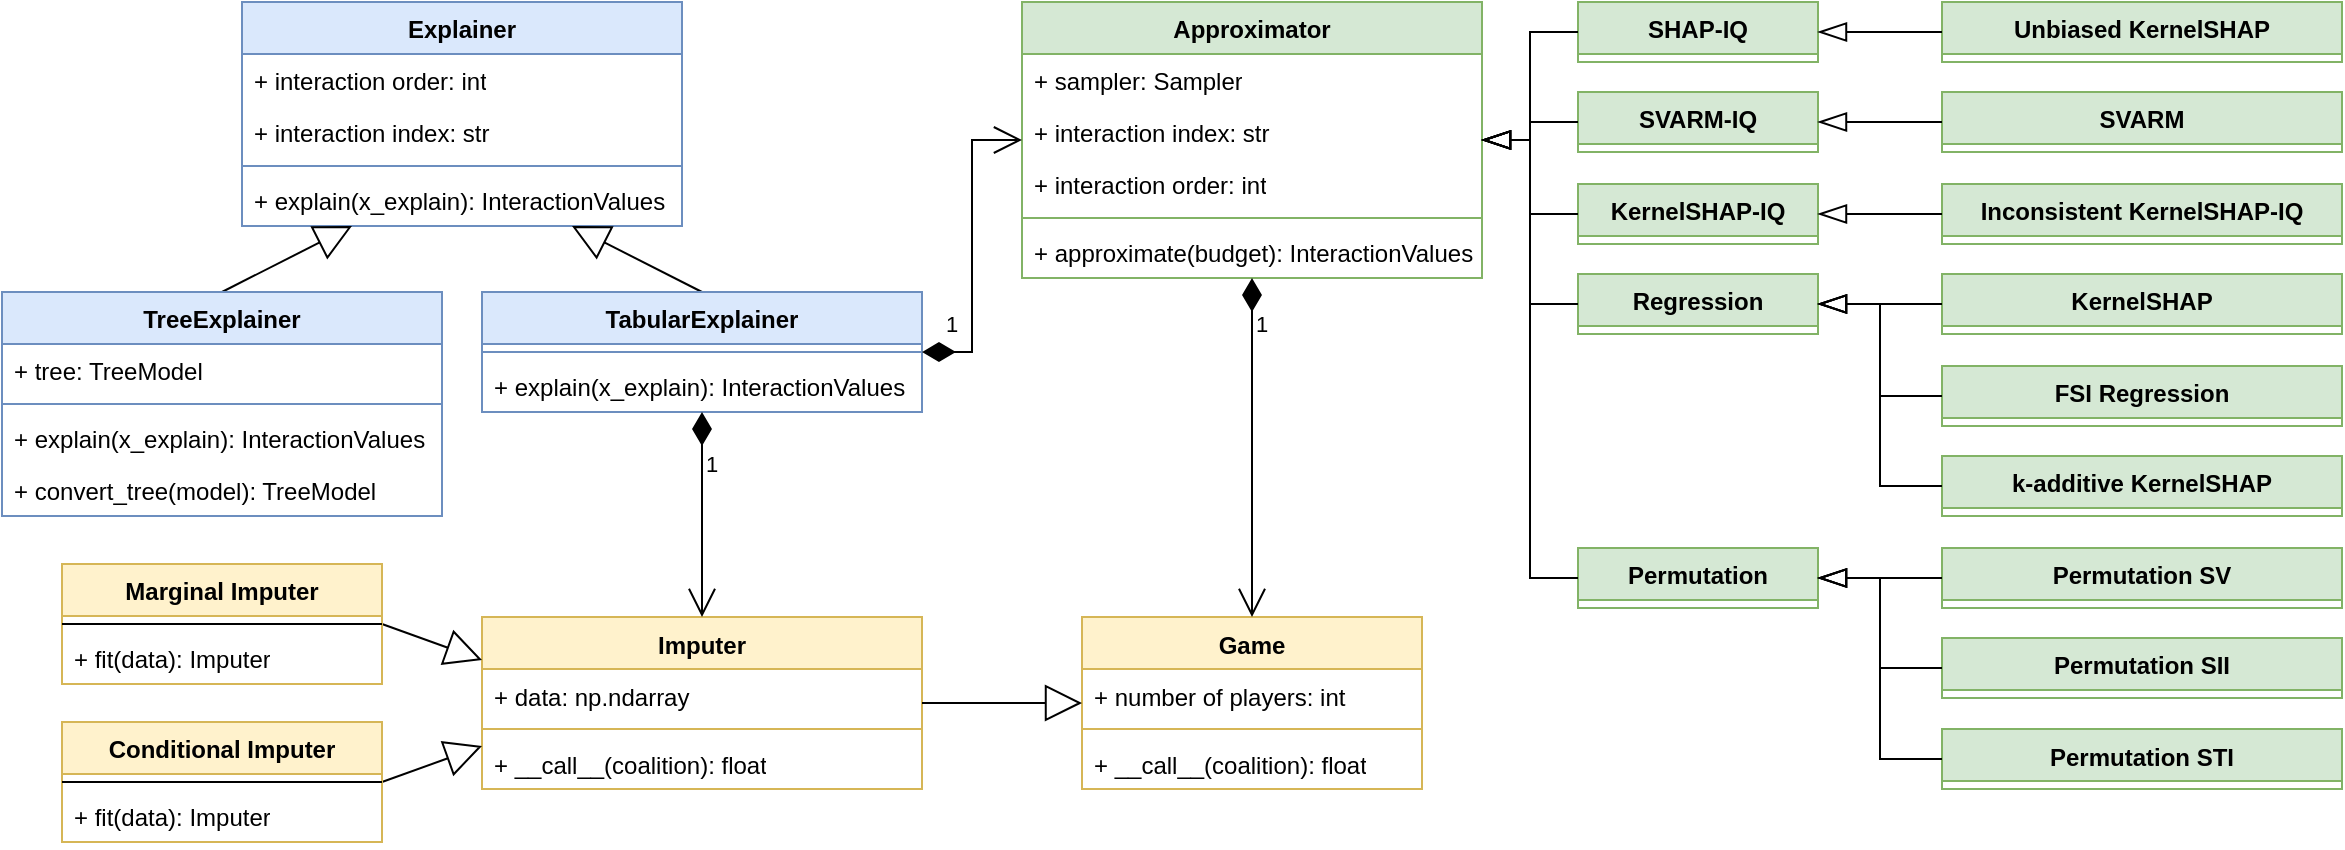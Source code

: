 <mxfile version="21.1.2" type="device">
  <diagram id="C5RBs43oDa-KdzZeNtuy" name="Page-1">
    <mxGraphModel dx="2060" dy="1182" grid="1" gridSize="10" guides="1" tooltips="1" connect="1" arrows="1" fold="1" page="1" pageScale="1" pageWidth="827" pageHeight="1169" math="0" shadow="0">
      <root>
        <mxCell id="WIyWlLk6GJQsqaUBKTNV-0" />
        <mxCell id="WIyWlLk6GJQsqaUBKTNV-1" parent="WIyWlLk6GJQsqaUBKTNV-0" />
        <mxCell id="OzAOoLJQNEvyXBhDf94U-0" value="Explainer" style="swimlane;fontStyle=1;align=center;verticalAlign=top;childLayout=stackLayout;horizontal=1;startSize=26;horizontalStack=0;resizeParent=1;resizeParentMax=0;resizeLast=0;collapsible=1;marginBottom=0;whiteSpace=wrap;html=1;fillColor=#dae8fc;strokeColor=#6c8ebf;" vertex="1" parent="WIyWlLk6GJQsqaUBKTNV-1">
          <mxGeometry x="160" y="40" width="220" height="112" as="geometry" />
        </mxCell>
        <mxCell id="OzAOoLJQNEvyXBhDf94U-1" value="+ interaction order: int" style="text;strokeColor=none;fillColor=none;align=left;verticalAlign=top;spacingLeft=4;spacingRight=4;overflow=hidden;rotatable=0;points=[[0,0.5],[1,0.5]];portConstraint=eastwest;whiteSpace=wrap;html=1;" vertex="1" parent="OzAOoLJQNEvyXBhDf94U-0">
          <mxGeometry y="26" width="220" height="26" as="geometry" />
        </mxCell>
        <mxCell id="OzAOoLJQNEvyXBhDf94U-11" value="+ interaction index: str" style="text;strokeColor=none;fillColor=none;align=left;verticalAlign=top;spacingLeft=4;spacingRight=4;overflow=hidden;rotatable=0;points=[[0,0.5],[1,0.5]];portConstraint=eastwest;whiteSpace=wrap;html=1;" vertex="1" parent="OzAOoLJQNEvyXBhDf94U-0">
          <mxGeometry y="52" width="220" height="26" as="geometry" />
        </mxCell>
        <mxCell id="OzAOoLJQNEvyXBhDf94U-2" value="" style="line;strokeWidth=1;fillColor=none;align=left;verticalAlign=middle;spacingTop=-1;spacingLeft=3;spacingRight=3;rotatable=0;labelPosition=right;points=[];portConstraint=eastwest;strokeColor=inherit;" vertex="1" parent="OzAOoLJQNEvyXBhDf94U-0">
          <mxGeometry y="78" width="220" height="8" as="geometry" />
        </mxCell>
        <mxCell id="OzAOoLJQNEvyXBhDf94U-49" value="+ explain(x_explain): InteractionValues" style="text;strokeColor=none;fillColor=none;align=left;verticalAlign=top;spacingLeft=4;spacingRight=4;overflow=hidden;rotatable=0;points=[[0,0.5],[1,0.5]];portConstraint=eastwest;whiteSpace=wrap;html=1;" vertex="1" parent="OzAOoLJQNEvyXBhDf94U-0">
          <mxGeometry y="86" width="220" height="26" as="geometry" />
        </mxCell>
        <mxCell id="OzAOoLJQNEvyXBhDf94U-24" value="Imputer" style="swimlane;fontStyle=1;align=center;verticalAlign=top;childLayout=stackLayout;horizontal=1;startSize=26;horizontalStack=0;resizeParent=1;resizeParentMax=0;resizeLast=0;collapsible=1;marginBottom=0;whiteSpace=wrap;html=1;fillColor=#fff2cc;strokeColor=#d6b656;" vertex="1" parent="WIyWlLk6GJQsqaUBKTNV-1">
          <mxGeometry x="280" y="347.5" width="220" height="86" as="geometry">
            <mxRectangle x="170" y="347.5" width="80" height="30" as="alternateBounds" />
          </mxGeometry>
        </mxCell>
        <mxCell id="OzAOoLJQNEvyXBhDf94U-25" value="+ data: np.ndarray" style="text;strokeColor=none;fillColor=none;align=left;verticalAlign=top;spacingLeft=4;spacingRight=4;overflow=hidden;rotatable=0;points=[[0,0.5],[1,0.5]];portConstraint=eastwest;whiteSpace=wrap;html=1;" vertex="1" parent="OzAOoLJQNEvyXBhDf94U-24">
          <mxGeometry y="26" width="220" height="26" as="geometry" />
        </mxCell>
        <mxCell id="OzAOoLJQNEvyXBhDf94U-26" value="" style="line;strokeWidth=1;fillColor=none;align=left;verticalAlign=middle;spacingTop=-1;spacingLeft=3;spacingRight=3;rotatable=0;labelPosition=right;points=[];portConstraint=eastwest;strokeColor=inherit;" vertex="1" parent="OzAOoLJQNEvyXBhDf94U-24">
          <mxGeometry y="52" width="220" height="8" as="geometry" />
        </mxCell>
        <mxCell id="OzAOoLJQNEvyXBhDf94U-177" value="+ __call__(coalition): float" style="text;strokeColor=none;fillColor=none;align=left;verticalAlign=top;spacingLeft=4;spacingRight=4;overflow=hidden;rotatable=0;points=[[0,0.5],[1,0.5]];portConstraint=eastwest;whiteSpace=wrap;html=1;" vertex="1" parent="OzAOoLJQNEvyXBhDf94U-24">
          <mxGeometry y="60" width="220" height="26" as="geometry" />
        </mxCell>
        <mxCell id="OzAOoLJQNEvyXBhDf94U-39" value="Approximator" style="swimlane;fontStyle=1;align=center;verticalAlign=top;childLayout=stackLayout;horizontal=1;startSize=26;horizontalStack=0;resizeParent=1;resizeParentMax=0;resizeLast=0;collapsible=1;marginBottom=0;whiteSpace=wrap;html=1;fillColor=#d5e8d4;strokeColor=#82b366;" vertex="1" parent="WIyWlLk6GJQsqaUBKTNV-1">
          <mxGeometry x="550" y="40" width="230" height="138" as="geometry">
            <mxRectangle x="440" y="40" width="120" height="30" as="alternateBounds" />
          </mxGeometry>
        </mxCell>
        <mxCell id="OzAOoLJQNEvyXBhDf94U-40" value="+ sampler: Sampler" style="text;strokeColor=none;fillColor=none;align=left;verticalAlign=top;spacingLeft=4;spacingRight=4;overflow=hidden;rotatable=0;points=[[0,0.5],[1,0.5]];portConstraint=eastwest;whiteSpace=wrap;html=1;" vertex="1" parent="OzAOoLJQNEvyXBhDf94U-39">
          <mxGeometry y="26" width="230" height="26" as="geometry" />
        </mxCell>
        <mxCell id="OzAOoLJQNEvyXBhDf94U-56" value="+ interaction index: str" style="text;strokeColor=none;fillColor=none;align=left;verticalAlign=top;spacingLeft=4;spacingRight=4;overflow=hidden;rotatable=0;points=[[0,0.5],[1,0.5]];portConstraint=eastwest;whiteSpace=wrap;html=1;" vertex="1" parent="OzAOoLJQNEvyXBhDf94U-39">
          <mxGeometry y="52" width="230" height="26" as="geometry" />
        </mxCell>
        <mxCell id="OzAOoLJQNEvyXBhDf94U-57" value="+ interaction order: int" style="text;strokeColor=none;fillColor=none;align=left;verticalAlign=top;spacingLeft=4;spacingRight=4;overflow=hidden;rotatable=0;points=[[0,0.5],[1,0.5]];portConstraint=eastwest;whiteSpace=wrap;html=1;" vertex="1" parent="OzAOoLJQNEvyXBhDf94U-39">
          <mxGeometry y="78" width="230" height="26" as="geometry" />
        </mxCell>
        <mxCell id="OzAOoLJQNEvyXBhDf94U-41" value="" style="line;strokeWidth=1;fillColor=none;align=left;verticalAlign=middle;spacingTop=-1;spacingLeft=3;spacingRight=3;rotatable=0;labelPosition=right;points=[];portConstraint=eastwest;strokeColor=inherit;" vertex="1" parent="OzAOoLJQNEvyXBhDf94U-39">
          <mxGeometry y="104" width="230" height="8" as="geometry" />
        </mxCell>
        <mxCell id="OzAOoLJQNEvyXBhDf94U-101" value="+ approximate(budget): InteractionValues" style="text;strokeColor=none;fillColor=none;align=left;verticalAlign=top;spacingLeft=4;spacingRight=4;overflow=hidden;rotatable=0;points=[[0,0.5],[1,0.5]];portConstraint=eastwest;whiteSpace=wrap;html=1;" vertex="1" parent="OzAOoLJQNEvyXBhDf94U-39">
          <mxGeometry y="112" width="230" height="26" as="geometry" />
        </mxCell>
        <mxCell id="OzAOoLJQNEvyXBhDf94U-46" value="" style="endArrow=block;endSize=16;endFill=0;html=1;rounded=0;entryX=0;entryY=0.25;entryDx=0;entryDy=0;exitX=1;exitY=0.5;exitDx=0;exitDy=0;" edge="1" parent="WIyWlLk6GJQsqaUBKTNV-1" source="OzAOoLJQNEvyXBhDf94U-28" target="OzAOoLJQNEvyXBhDf94U-24">
          <mxGeometry width="160" relative="1" as="geometry">
            <mxPoint x="100" y="730" as="sourcePoint" />
            <mxPoint x="90" y="440" as="targetPoint" />
          </mxGeometry>
        </mxCell>
        <mxCell id="OzAOoLJQNEvyXBhDf94U-47" value="" style="endArrow=block;endSize=16;endFill=0;html=1;rounded=0;exitX=1;exitY=0.5;exitDx=0;exitDy=0;entryX=0;entryY=0.75;entryDx=0;entryDy=0;" edge="1" parent="WIyWlLk6GJQsqaUBKTNV-1" source="OzAOoLJQNEvyXBhDf94U-32" target="OzAOoLJQNEvyXBhDf94U-24">
          <mxGeometry width="160" relative="1" as="geometry">
            <mxPoint x="250" y="530" as="sourcePoint" />
            <mxPoint x="260" y="410" as="targetPoint" />
          </mxGeometry>
        </mxCell>
        <mxCell id="OzAOoLJQNEvyXBhDf94U-48" value="" style="endArrow=block;endSize=16;endFill=0;html=1;rounded=0;exitX=0.5;exitY=0;exitDx=0;exitDy=0;entryX=0.25;entryY=1;entryDx=0;entryDy=0;" edge="1" parent="WIyWlLk6GJQsqaUBKTNV-1" source="OzAOoLJQNEvyXBhDf94U-7" target="OzAOoLJQNEvyXBhDf94U-0">
          <mxGeometry width="160" relative="1" as="geometry">
            <mxPoint x="120" y="394" as="sourcePoint" />
            <mxPoint x="110" y="180" as="targetPoint" />
          </mxGeometry>
        </mxCell>
        <mxCell id="OzAOoLJQNEvyXBhDf94U-50" value="" style="endArrow=block;endSize=16;endFill=0;html=1;rounded=0;exitX=0.5;exitY=0;exitDx=0;exitDy=0;entryX=0.75;entryY=1;entryDx=0;entryDy=0;" edge="1" parent="WIyWlLk6GJQsqaUBKTNV-1" source="OzAOoLJQNEvyXBhDf94U-15" target="OzAOoLJQNEvyXBhDf94U-0">
          <mxGeometry width="160" relative="1" as="geometry">
            <mxPoint x="270" y="220" as="sourcePoint" />
            <mxPoint x="215" y="136" as="targetPoint" />
          </mxGeometry>
        </mxCell>
        <mxCell id="OzAOoLJQNEvyXBhDf94U-53" value="SHAP-IQ" style="swimlane;fontStyle=1;align=center;verticalAlign=top;childLayout=stackLayout;horizontal=1;startSize=26;horizontalStack=0;resizeParent=1;resizeParentMax=0;resizeLast=0;collapsible=1;marginBottom=0;whiteSpace=wrap;html=1;fillColor=#d5e8d4;strokeColor=#82b366;" vertex="1" collapsed="1" parent="WIyWlLk6GJQsqaUBKTNV-1">
          <mxGeometry x="828" y="40" width="120" height="30" as="geometry">
            <mxRectangle x="763" y="40" width="270" height="60" as="alternateBounds" />
          </mxGeometry>
        </mxCell>
        <mxCell id="OzAOoLJQNEvyXBhDf94U-55" value="" style="line;strokeWidth=1;fillColor=none;align=left;verticalAlign=middle;spacingTop=-1;spacingLeft=3;spacingRight=3;rotatable=0;labelPosition=right;points=[];portConstraint=eastwest;strokeColor=inherit;" vertex="1" parent="OzAOoLJQNEvyXBhDf94U-53">
          <mxGeometry y="26" width="270" height="8" as="geometry" />
        </mxCell>
        <mxCell id="OzAOoLJQNEvyXBhDf94U-72" value="+ approximate(budget, game): InteractionValues" style="text;strokeColor=none;fillColor=none;align=left;verticalAlign=top;spacingLeft=4;spacingRight=4;overflow=hidden;rotatable=0;points=[[0,0.5],[1,0.5]];portConstraint=eastwest;whiteSpace=wrap;html=1;" vertex="1" parent="OzAOoLJQNEvyXBhDf94U-53">
          <mxGeometry y="34" width="270" height="26" as="geometry" />
        </mxCell>
        <mxCell id="OzAOoLJQNEvyXBhDf94U-240" value="Unbiased KernelSHAP" style="swimlane;fontStyle=1;align=center;verticalAlign=top;childLayout=stackLayout;horizontal=1;startSize=26;horizontalStack=0;resizeParent=1;resizeParentMax=0;resizeLast=0;collapsible=1;marginBottom=0;whiteSpace=wrap;html=1;fillColor=#d5e8d4;strokeColor=#82b366;" vertex="1" collapsed="1" parent="OzAOoLJQNEvyXBhDf94U-53">
          <mxGeometry x="180" width="200" height="30" as="geometry">
            <mxRectangle x="860" y="524.5" width="160" height="60" as="alternateBounds" />
          </mxGeometry>
        </mxCell>
        <mxCell id="OzAOoLJQNEvyXBhDf94U-241" value="+ interaction index: &quot;SV&quot;" style="text;strokeColor=none;fillColor=none;align=left;verticalAlign=top;spacingLeft=4;spacingRight=4;overflow=hidden;rotatable=0;points=[[0,0.5],[1,0.5]];portConstraint=eastwest;whiteSpace=wrap;html=1;" vertex="1" parent="OzAOoLJQNEvyXBhDf94U-240">
          <mxGeometry y="26" width="160" height="26" as="geometry" />
        </mxCell>
        <mxCell id="OzAOoLJQNEvyXBhDf94U-242" value="" style="line;strokeWidth=1;fillColor=none;align=left;verticalAlign=middle;spacingTop=-1;spacingLeft=3;spacingRight=3;rotatable=0;labelPosition=right;points=[];portConstraint=eastwest;strokeColor=inherit;" vertex="1" parent="OzAOoLJQNEvyXBhDf94U-240">
          <mxGeometry y="52" width="160" height="8" as="geometry" />
        </mxCell>
        <mxCell id="OzAOoLJQNEvyXBhDf94U-59" value="KernelSHAP" style="swimlane;fontStyle=1;align=center;verticalAlign=top;childLayout=stackLayout;horizontal=1;startSize=26;horizontalStack=0;resizeParent=1;resizeParentMax=0;resizeLast=0;collapsible=1;marginBottom=0;whiteSpace=wrap;html=1;fillColor=#d5e8d4;strokeColor=#82b366;" vertex="1" collapsed="1" parent="WIyWlLk6GJQsqaUBKTNV-1">
          <mxGeometry x="1010" y="176" width="200" height="30" as="geometry">
            <mxRectangle x="1060" y="576" width="200" height="86" as="alternateBounds" />
          </mxGeometry>
        </mxCell>
        <mxCell id="OzAOoLJQNEvyXBhDf94U-80" value="+ interaction index: &quot;SV&quot;" style="text;strokeColor=none;fillColor=none;align=left;verticalAlign=top;spacingLeft=4;spacingRight=4;overflow=hidden;rotatable=0;points=[[0,0.5],[1,0.5]];portConstraint=eastwest;whiteSpace=wrap;html=1;" vertex="1" parent="OzAOoLJQNEvyXBhDf94U-59">
          <mxGeometry y="26" width="200" height="26" as="geometry" />
        </mxCell>
        <mxCell id="OzAOoLJQNEvyXBhDf94U-107" value="+ regression weights: np.ndarray" style="text;strokeColor=none;fillColor=none;align=left;verticalAlign=top;spacingLeft=4;spacingRight=4;overflow=hidden;rotatable=0;points=[[0,0.5],[1,0.5]];portConstraint=eastwest;whiteSpace=wrap;html=1;" vertex="1" parent="OzAOoLJQNEvyXBhDf94U-59">
          <mxGeometry y="52" width="200" height="26" as="geometry" />
        </mxCell>
        <mxCell id="OzAOoLJQNEvyXBhDf94U-61" value="" style="line;strokeWidth=1;fillColor=none;align=left;verticalAlign=middle;spacingTop=-1;spacingLeft=3;spacingRight=3;rotatable=0;labelPosition=right;points=[];portConstraint=eastwest;strokeColor=inherit;" vertex="1" parent="OzAOoLJQNEvyXBhDf94U-59">
          <mxGeometry y="78" width="200" height="8" as="geometry" />
        </mxCell>
        <mxCell id="OzAOoLJQNEvyXBhDf94U-64" value="Regression" style="swimlane;fontStyle=1;align=center;verticalAlign=top;childLayout=stackLayout;horizontal=1;startSize=26;horizontalStack=0;resizeParent=1;resizeParentMax=0;resizeLast=0;collapsible=1;marginBottom=0;whiteSpace=wrap;html=1;fillColor=#d5e8d4;strokeColor=#82b366;" vertex="1" collapsed="1" parent="WIyWlLk6GJQsqaUBKTNV-1">
          <mxGeometry x="828" y="176" width="120" height="30" as="geometry">
            <mxRectangle x="1051" y="340" width="270" height="60" as="alternateBounds" />
          </mxGeometry>
        </mxCell>
        <mxCell id="OzAOoLJQNEvyXBhDf94U-66" value="" style="line;strokeWidth=1;fillColor=none;align=left;verticalAlign=middle;spacingTop=-1;spacingLeft=3;spacingRight=3;rotatable=0;labelPosition=right;points=[];portConstraint=eastwest;strokeColor=inherit;" vertex="1" parent="OzAOoLJQNEvyXBhDf94U-64">
          <mxGeometry y="26" width="270" height="8" as="geometry" />
        </mxCell>
        <mxCell id="OzAOoLJQNEvyXBhDf94U-104" value="+ approximate(budget, game): InteractionValues" style="text;strokeColor=none;fillColor=none;align=left;verticalAlign=top;spacingLeft=4;spacingRight=4;overflow=hidden;rotatable=0;points=[[0,0.5],[1,0.5]];portConstraint=eastwest;whiteSpace=wrap;html=1;" vertex="1" parent="OzAOoLJQNEvyXBhDf94U-64">
          <mxGeometry y="34" width="270" height="26" as="geometry" />
        </mxCell>
        <mxCell id="OzAOoLJQNEvyXBhDf94U-68" value="Unbiased KernelSHAP" style="swimlane;fontStyle=1;align=center;verticalAlign=top;childLayout=stackLayout;horizontal=1;startSize=26;horizontalStack=0;resizeParent=1;resizeParentMax=0;resizeLast=0;collapsible=1;marginBottom=0;whiteSpace=wrap;html=1;fillColor=#d5e8d4;strokeColor=#82b366;" vertex="1" collapsed="1" parent="WIyWlLk6GJQsqaUBKTNV-1">
          <mxGeometry x="1010" y="40" width="200" height="30" as="geometry">
            <mxRectangle x="860" y="524.5" width="160" height="60" as="alternateBounds" />
          </mxGeometry>
        </mxCell>
        <mxCell id="OzAOoLJQNEvyXBhDf94U-108" value="+ interaction index: &quot;SV&quot;" style="text;strokeColor=none;fillColor=none;align=left;verticalAlign=top;spacingLeft=4;spacingRight=4;overflow=hidden;rotatable=0;points=[[0,0.5],[1,0.5]];portConstraint=eastwest;whiteSpace=wrap;html=1;" vertex="1" parent="OzAOoLJQNEvyXBhDf94U-68">
          <mxGeometry y="26" width="160" height="26" as="geometry" />
        </mxCell>
        <mxCell id="OzAOoLJQNEvyXBhDf94U-70" value="" style="line;strokeWidth=1;fillColor=none;align=left;verticalAlign=middle;spacingTop=-1;spacingLeft=3;spacingRight=3;rotatable=0;labelPosition=right;points=[];portConstraint=eastwest;strokeColor=inherit;" vertex="1" parent="OzAOoLJQNEvyXBhDf94U-68">
          <mxGeometry y="52" width="160" height="8" as="geometry" />
        </mxCell>
        <mxCell id="OzAOoLJQNEvyXBhDf94U-75" value="FSI Regression" style="swimlane;fontStyle=1;align=center;verticalAlign=top;childLayout=stackLayout;horizontal=1;startSize=26;horizontalStack=0;resizeParent=1;resizeParentMax=0;resizeLast=0;collapsible=1;marginBottom=0;whiteSpace=wrap;html=1;fillColor=#d5e8d4;strokeColor=#82b366;" vertex="1" collapsed="1" parent="WIyWlLk6GJQsqaUBKTNV-1">
          <mxGeometry x="1010" y="222" width="200" height="30" as="geometry">
            <mxRectangle x="1000" y="390" width="190" height="86" as="alternateBounds" />
          </mxGeometry>
        </mxCell>
        <mxCell id="OzAOoLJQNEvyXBhDf94U-79" value="+ interaction index: &quot;FSI&quot;" style="text;strokeColor=none;fillColor=none;align=left;verticalAlign=top;spacingLeft=4;spacingRight=4;overflow=hidden;rotatable=0;points=[[0,0.5],[1,0.5]];portConstraint=eastwest;whiteSpace=wrap;html=1;" vertex="1" parent="OzAOoLJQNEvyXBhDf94U-75">
          <mxGeometry y="26" width="190" height="26" as="geometry" />
        </mxCell>
        <mxCell id="OzAOoLJQNEvyXBhDf94U-106" value="+ regression weights: np.ndarray" style="text;strokeColor=none;fillColor=none;align=left;verticalAlign=top;spacingLeft=4;spacingRight=4;overflow=hidden;rotatable=0;points=[[0,0.5],[1,0.5]];portConstraint=eastwest;whiteSpace=wrap;html=1;" vertex="1" parent="OzAOoLJQNEvyXBhDf94U-75">
          <mxGeometry y="52" width="190" height="26" as="geometry" />
        </mxCell>
        <mxCell id="OzAOoLJQNEvyXBhDf94U-77" value="" style="line;strokeWidth=1;fillColor=none;align=left;verticalAlign=middle;spacingTop=-1;spacingLeft=3;spacingRight=3;rotatable=0;labelPosition=right;points=[];portConstraint=eastwest;strokeColor=inherit;" vertex="1" parent="OzAOoLJQNEvyXBhDf94U-75">
          <mxGeometry y="78" width="190" height="8" as="geometry" />
        </mxCell>
        <mxCell id="OzAOoLJQNEvyXBhDf94U-81" value="SVARM-IQ" style="swimlane;fontStyle=1;align=center;verticalAlign=top;childLayout=stackLayout;horizontal=1;startSize=26;horizontalStack=0;resizeParent=1;resizeParentMax=0;resizeLast=0;collapsible=1;marginBottom=0;whiteSpace=wrap;html=1;fillColor=#d5e8d4;strokeColor=#82b366;" vertex="1" collapsed="1" parent="WIyWlLk6GJQsqaUBKTNV-1">
          <mxGeometry x="828" y="85" width="120" height="30" as="geometry">
            <mxRectangle x="763" y="85" width="270" height="60" as="alternateBounds" />
          </mxGeometry>
        </mxCell>
        <mxCell id="OzAOoLJQNEvyXBhDf94U-83" value="" style="line;strokeWidth=1;fillColor=none;align=left;verticalAlign=middle;spacingTop=-1;spacingLeft=3;spacingRight=3;rotatable=0;labelPosition=right;points=[];portConstraint=eastwest;strokeColor=inherit;" vertex="1" parent="OzAOoLJQNEvyXBhDf94U-81">
          <mxGeometry y="26" width="270" height="8" as="geometry" />
        </mxCell>
        <mxCell id="OzAOoLJQNEvyXBhDf94U-98" value="+ approximate(budget, game): InteractionValues" style="text;strokeColor=none;fillColor=none;align=left;verticalAlign=top;spacingLeft=4;spacingRight=4;overflow=hidden;rotatable=0;points=[[0,0.5],[1,0.5]];portConstraint=eastwest;whiteSpace=wrap;html=1;" vertex="1" parent="OzAOoLJQNEvyXBhDf94U-81">
          <mxGeometry y="34" width="270" height="26" as="geometry" />
        </mxCell>
        <mxCell id="OzAOoLJQNEvyXBhDf94U-87" value="SVARM" style="swimlane;fontStyle=1;align=center;verticalAlign=top;childLayout=stackLayout;horizontal=1;startSize=26;horizontalStack=0;resizeParent=1;resizeParentMax=0;resizeLast=0;collapsible=1;marginBottom=0;whiteSpace=wrap;html=1;fillColor=#d5e8d4;strokeColor=#82b366;" vertex="1" collapsed="1" parent="WIyWlLk6GJQsqaUBKTNV-1">
          <mxGeometry x="1010" y="85" width="200" height="30" as="geometry">
            <mxRectangle x="1610" y="576" width="150" height="60" as="alternateBounds" />
          </mxGeometry>
        </mxCell>
        <mxCell id="OzAOoLJQNEvyXBhDf94U-89" value="+ interaction index: &quot;SV&quot;" style="text;strokeColor=none;fillColor=none;align=left;verticalAlign=top;spacingLeft=4;spacingRight=4;overflow=hidden;rotatable=0;points=[[0,0.5],[1,0.5]];portConstraint=eastwest;whiteSpace=wrap;html=1;" vertex="1" parent="OzAOoLJQNEvyXBhDf94U-87">
          <mxGeometry y="26" width="150" height="26" as="geometry" />
        </mxCell>
        <mxCell id="OzAOoLJQNEvyXBhDf94U-90" value="" style="line;strokeWidth=1;fillColor=none;align=left;verticalAlign=middle;spacingTop=-1;spacingLeft=3;spacingRight=3;rotatable=0;labelPosition=right;points=[];portConstraint=eastwest;strokeColor=inherit;" vertex="1" parent="OzAOoLJQNEvyXBhDf94U-87">
          <mxGeometry y="52" width="150" height="8" as="geometry" />
        </mxCell>
        <mxCell id="OzAOoLJQNEvyXBhDf94U-93" value="k-additive KernelSHAP" style="swimlane;fontStyle=1;align=center;verticalAlign=top;childLayout=stackLayout;horizontal=1;startSize=26;horizontalStack=0;resizeParent=1;resizeParentMax=0;resizeLast=0;collapsible=1;marginBottom=0;whiteSpace=wrap;html=1;fillColor=#d5e8d4;strokeColor=#82b366;" vertex="1" collapsed="1" parent="WIyWlLk6GJQsqaUBKTNV-1">
          <mxGeometry x="1010" y="267" width="200" height="30" as="geometry">
            <mxRectangle x="1180" y="560" width="200" height="86" as="alternateBounds" />
          </mxGeometry>
        </mxCell>
        <mxCell id="OzAOoLJQNEvyXBhDf94U-95" value="+ interaction index: &quot;SV&quot;" style="text;strokeColor=none;fillColor=none;align=left;verticalAlign=top;spacingLeft=4;spacingRight=4;overflow=hidden;rotatable=0;points=[[0,0.5],[1,0.5]];portConstraint=eastwest;whiteSpace=wrap;html=1;" vertex="1" parent="OzAOoLJQNEvyXBhDf94U-93">
          <mxGeometry y="26" width="200" height="26" as="geometry" />
        </mxCell>
        <mxCell id="OzAOoLJQNEvyXBhDf94U-105" value="+ regression weights: np.ndarray" style="text;strokeColor=none;fillColor=none;align=left;verticalAlign=top;spacingLeft=4;spacingRight=4;overflow=hidden;rotatable=0;points=[[0,0.5],[1,0.5]];portConstraint=eastwest;whiteSpace=wrap;html=1;" vertex="1" parent="OzAOoLJQNEvyXBhDf94U-93">
          <mxGeometry y="52" width="200" height="26" as="geometry" />
        </mxCell>
        <mxCell id="OzAOoLJQNEvyXBhDf94U-96" value="" style="line;strokeWidth=1;fillColor=none;align=left;verticalAlign=middle;spacingTop=-1;spacingLeft=3;spacingRight=3;rotatable=0;labelPosition=right;points=[];portConstraint=eastwest;strokeColor=inherit;" vertex="1" parent="OzAOoLJQNEvyXBhDf94U-93">
          <mxGeometry y="78" width="200" height="8" as="geometry" />
        </mxCell>
        <mxCell id="OzAOoLJQNEvyXBhDf94U-109" value="KernelSHAP-IQ" style="swimlane;fontStyle=1;align=center;verticalAlign=top;childLayout=stackLayout;horizontal=1;startSize=26;horizontalStack=0;resizeParent=1;resizeParentMax=0;resizeLast=0;collapsible=1;marginBottom=0;whiteSpace=wrap;html=1;fillColor=#d5e8d4;strokeColor=#82b366;" vertex="1" collapsed="1" parent="WIyWlLk6GJQsqaUBKTNV-1">
          <mxGeometry x="828" y="131" width="120" height="30" as="geometry">
            <mxRectangle x="1640" y="340" width="270" height="60" as="alternateBounds" />
          </mxGeometry>
        </mxCell>
        <mxCell id="OzAOoLJQNEvyXBhDf94U-110" value="" style="line;strokeWidth=1;fillColor=none;align=left;verticalAlign=middle;spacingTop=-1;spacingLeft=3;spacingRight=3;rotatable=0;labelPosition=right;points=[];portConstraint=eastwest;strokeColor=inherit;" vertex="1" parent="OzAOoLJQNEvyXBhDf94U-109">
          <mxGeometry y="26" width="270" height="8" as="geometry" />
        </mxCell>
        <mxCell id="OzAOoLJQNEvyXBhDf94U-117" value="+ approximate(budget, game): InteractionValues" style="text;strokeColor=none;fillColor=none;align=left;verticalAlign=top;spacingLeft=4;spacingRight=4;overflow=hidden;rotatable=0;points=[[0,0.5],[1,0.5]];portConstraint=eastwest;whiteSpace=wrap;html=1;" vertex="1" parent="OzAOoLJQNEvyXBhDf94U-109">
          <mxGeometry y="34" width="270" height="26" as="geometry" />
        </mxCell>
        <mxCell id="OzAOoLJQNEvyXBhDf94U-112" value="Inconsistent KernelSHAP-IQ" style="swimlane;fontStyle=1;align=center;verticalAlign=top;childLayout=stackLayout;horizontal=1;startSize=26;horizontalStack=0;resizeParent=1;resizeParentMax=0;resizeLast=0;collapsible=1;marginBottom=0;whiteSpace=wrap;html=1;fillColor=#d5e8d4;strokeColor=#82b366;" vertex="1" collapsed="1" parent="WIyWlLk6GJQsqaUBKTNV-1">
          <mxGeometry x="1010" y="131" width="200" height="30" as="geometry">
            <mxRectangle x="1850" y="560" width="200" height="60" as="alternateBounds" />
          </mxGeometry>
        </mxCell>
        <mxCell id="OzAOoLJQNEvyXBhDf94U-115" value="+ weights: np.ndarray" style="text;strokeColor=none;fillColor=none;align=left;verticalAlign=top;spacingLeft=4;spacingRight=4;overflow=hidden;rotatable=0;points=[[0,0.5],[1,0.5]];portConstraint=eastwest;whiteSpace=wrap;html=1;" vertex="1" parent="OzAOoLJQNEvyXBhDf94U-112">
          <mxGeometry y="26" width="200" height="26" as="geometry" />
        </mxCell>
        <mxCell id="OzAOoLJQNEvyXBhDf94U-113" value="" style="line;strokeWidth=1;fillColor=none;align=left;verticalAlign=middle;spacingTop=-1;spacingLeft=3;spacingRight=3;rotatable=0;labelPosition=right;points=[];portConstraint=eastwest;strokeColor=inherit;" vertex="1" parent="OzAOoLJQNEvyXBhDf94U-112">
          <mxGeometry y="52" width="200" height="8" as="geometry" />
        </mxCell>
        <mxCell id="OzAOoLJQNEvyXBhDf94U-119" value="Permutation" style="swimlane;fontStyle=1;align=center;verticalAlign=top;childLayout=stackLayout;horizontal=1;startSize=26;horizontalStack=0;resizeParent=1;resizeParentMax=0;resizeLast=0;collapsible=1;marginBottom=0;whiteSpace=wrap;html=1;fillColor=#d5e8d4;strokeColor=#82b366;" vertex="1" collapsed="1" parent="WIyWlLk6GJQsqaUBKTNV-1">
          <mxGeometry x="828" y="313" width="120" height="30" as="geometry">
            <mxRectangle x="1660" y="600" width="170" height="34" as="alternateBounds" />
          </mxGeometry>
        </mxCell>
        <mxCell id="OzAOoLJQNEvyXBhDf94U-120" value="" style="line;strokeWidth=1;fillColor=none;align=left;verticalAlign=middle;spacingTop=-1;spacingLeft=3;spacingRight=3;rotatable=0;labelPosition=right;points=[];portConstraint=eastwest;strokeColor=inherit;" vertex="1" parent="OzAOoLJQNEvyXBhDf94U-119">
          <mxGeometry y="26" width="170" height="8" as="geometry" />
        </mxCell>
        <mxCell id="OzAOoLJQNEvyXBhDf94U-139" value="Regression" style="swimlane;fontStyle=1;align=center;verticalAlign=top;childLayout=stackLayout;horizontal=1;startSize=26;horizontalStack=0;resizeParent=1;resizeParentMax=0;resizeLast=0;collapsible=1;marginBottom=0;whiteSpace=wrap;html=1;" vertex="1" collapsed="1" parent="OzAOoLJQNEvyXBhDf94U-119">
          <mxGeometry x="-27" y="-146" width="113" height="30" as="geometry">
            <mxRectangle x="1051" y="340" width="270" height="60" as="alternateBounds" />
          </mxGeometry>
        </mxCell>
        <mxCell id="OzAOoLJQNEvyXBhDf94U-140" value="" style="line;strokeWidth=1;fillColor=none;align=left;verticalAlign=middle;spacingTop=-1;spacingLeft=3;spacingRight=3;rotatable=0;labelPosition=right;points=[];portConstraint=eastwest;strokeColor=inherit;" vertex="1" parent="OzAOoLJQNEvyXBhDf94U-139">
          <mxGeometry y="26" width="270" height="8" as="geometry" />
        </mxCell>
        <mxCell id="OzAOoLJQNEvyXBhDf94U-141" value="+ approximate(budget, game): InteractionValues" style="text;strokeColor=none;fillColor=none;align=left;verticalAlign=top;spacingLeft=4;spacingRight=4;overflow=hidden;rotatable=0;points=[[0,0.5],[1,0.5]];portConstraint=eastwest;whiteSpace=wrap;html=1;" vertex="1" parent="OzAOoLJQNEvyXBhDf94U-139">
          <mxGeometry y="34" width="270" height="26" as="geometry" />
        </mxCell>
        <mxCell id="OzAOoLJQNEvyXBhDf94U-142" value="SHAP-IQ" style="swimlane;fontStyle=1;align=center;verticalAlign=top;childLayout=stackLayout;horizontal=1;startSize=26;horizontalStack=0;resizeParent=1;resizeParentMax=0;resizeLast=0;collapsible=1;marginBottom=0;whiteSpace=wrap;html=1;" vertex="1" collapsed="1" parent="OzAOoLJQNEvyXBhDf94U-119">
          <mxGeometry x="-27" y="-341" width="113" height="30" as="geometry">
            <mxRectangle x="770" y="340" width="270" height="60" as="alternateBounds" />
          </mxGeometry>
        </mxCell>
        <mxCell id="OzAOoLJQNEvyXBhDf94U-143" value="" style="line;strokeWidth=1;fillColor=none;align=left;verticalAlign=middle;spacingTop=-1;spacingLeft=3;spacingRight=3;rotatable=0;labelPosition=right;points=[];portConstraint=eastwest;strokeColor=inherit;" vertex="1" parent="OzAOoLJQNEvyXBhDf94U-142">
          <mxGeometry y="26" width="270" height="8" as="geometry" />
        </mxCell>
        <mxCell id="OzAOoLJQNEvyXBhDf94U-144" value="+ approximate(budget, game): InteractionValues" style="text;strokeColor=none;fillColor=none;align=left;verticalAlign=top;spacingLeft=4;spacingRight=4;overflow=hidden;rotatable=0;points=[[0,0.5],[1,0.5]];portConstraint=eastwest;whiteSpace=wrap;html=1;" vertex="1" parent="OzAOoLJQNEvyXBhDf94U-142">
          <mxGeometry y="34" width="270" height="26" as="geometry" />
        </mxCell>
        <mxCell id="OzAOoLJQNEvyXBhDf94U-145" value="SVARM-IQ" style="swimlane;fontStyle=1;align=center;verticalAlign=top;childLayout=stackLayout;horizontal=1;startSize=26;horizontalStack=0;resizeParent=1;resizeParentMax=0;resizeLast=0;collapsible=1;marginBottom=0;whiteSpace=wrap;html=1;" vertex="1" collapsed="1" parent="OzAOoLJQNEvyXBhDf94U-119">
          <mxGeometry x="-27" y="-281" width="113" height="30" as="geometry">
            <mxRectangle x="1350" y="340" width="270" height="60" as="alternateBounds" />
          </mxGeometry>
        </mxCell>
        <mxCell id="OzAOoLJQNEvyXBhDf94U-146" value="" style="line;strokeWidth=1;fillColor=none;align=left;verticalAlign=middle;spacingTop=-1;spacingLeft=3;spacingRight=3;rotatable=0;labelPosition=right;points=[];portConstraint=eastwest;strokeColor=inherit;" vertex="1" parent="OzAOoLJQNEvyXBhDf94U-145">
          <mxGeometry y="26" width="270" height="8" as="geometry" />
        </mxCell>
        <mxCell id="OzAOoLJQNEvyXBhDf94U-147" value="+ approximate(budget, game): InteractionValues" style="text;strokeColor=none;fillColor=none;align=left;verticalAlign=top;spacingLeft=4;spacingRight=4;overflow=hidden;rotatable=0;points=[[0,0.5],[1,0.5]];portConstraint=eastwest;whiteSpace=wrap;html=1;" vertex="1" parent="OzAOoLJQNEvyXBhDf94U-145">
          <mxGeometry y="34" width="270" height="26" as="geometry" />
        </mxCell>
        <mxCell id="OzAOoLJQNEvyXBhDf94U-148" value="KernelSHAP-IQ" style="swimlane;fontStyle=1;align=center;verticalAlign=top;childLayout=stackLayout;horizontal=1;startSize=26;horizontalStack=0;resizeParent=1;resizeParentMax=0;resizeLast=0;collapsible=1;marginBottom=0;whiteSpace=wrap;html=1;" vertex="1" collapsed="1" parent="OzAOoLJQNEvyXBhDf94U-119">
          <mxGeometry x="-27" y="-231" width="113" height="30" as="geometry">
            <mxRectangle x="1640" y="340" width="270" height="60" as="alternateBounds" />
          </mxGeometry>
        </mxCell>
        <mxCell id="OzAOoLJQNEvyXBhDf94U-149" value="" style="line;strokeWidth=1;fillColor=none;align=left;verticalAlign=middle;spacingTop=-1;spacingLeft=3;spacingRight=3;rotatable=0;labelPosition=right;points=[];portConstraint=eastwest;strokeColor=inherit;" vertex="1" parent="OzAOoLJQNEvyXBhDf94U-148">
          <mxGeometry y="26" width="270" height="8" as="geometry" />
        </mxCell>
        <mxCell id="OzAOoLJQNEvyXBhDf94U-150" value="+ approximate(budget, game): InteractionValues" style="text;strokeColor=none;fillColor=none;align=left;verticalAlign=top;spacingLeft=4;spacingRight=4;overflow=hidden;rotatable=0;points=[[0,0.5],[1,0.5]];portConstraint=eastwest;whiteSpace=wrap;html=1;" vertex="1" parent="OzAOoLJQNEvyXBhDf94U-148">
          <mxGeometry y="34" width="270" height="26" as="geometry" />
        </mxCell>
        <mxCell id="OzAOoLJQNEvyXBhDf94U-122" value="Permutation SII" style="swimlane;fontStyle=1;align=center;verticalAlign=top;childLayout=stackLayout;horizontal=1;startSize=26;horizontalStack=0;resizeParent=1;resizeParentMax=0;resizeLast=0;collapsible=1;marginBottom=0;whiteSpace=wrap;html=1;fillColor=#d5e8d4;strokeColor=#82b366;" vertex="1" collapsed="1" parent="WIyWlLk6GJQsqaUBKTNV-1">
          <mxGeometry x="1010" y="358" width="200" height="30" as="geometry">
            <mxRectangle x="1450" y="646" width="270" height="86" as="alternateBounds" />
          </mxGeometry>
        </mxCell>
        <mxCell id="OzAOoLJQNEvyXBhDf94U-131" value="+ interaction index: &quot;STI&quot;" style="text;strokeColor=none;fillColor=none;align=left;verticalAlign=top;spacingLeft=4;spacingRight=4;overflow=hidden;rotatable=0;points=[[0,0.5],[1,0.5]];portConstraint=eastwest;whiteSpace=wrap;html=1;" vertex="1" parent="OzAOoLJQNEvyXBhDf94U-122">
          <mxGeometry y="26" width="270" height="26" as="geometry" />
        </mxCell>
        <mxCell id="OzAOoLJQNEvyXBhDf94U-124" value="" style="line;strokeWidth=1;fillColor=none;align=left;verticalAlign=middle;spacingTop=-1;spacingLeft=3;spacingRight=3;rotatable=0;labelPosition=right;points=[];portConstraint=eastwest;strokeColor=inherit;" vertex="1" parent="OzAOoLJQNEvyXBhDf94U-122">
          <mxGeometry y="52" width="270" height="8" as="geometry" />
        </mxCell>
        <mxCell id="OzAOoLJQNEvyXBhDf94U-132" value="+ approximate(budget, game): InteractionValues" style="text;strokeColor=none;fillColor=none;align=left;verticalAlign=top;spacingLeft=4;spacingRight=4;overflow=hidden;rotatable=0;points=[[0,0.5],[1,0.5]];portConstraint=eastwest;whiteSpace=wrap;html=1;" vertex="1" parent="OzAOoLJQNEvyXBhDf94U-122">
          <mxGeometry y="60" width="270" height="26" as="geometry" />
        </mxCell>
        <mxCell id="OzAOoLJQNEvyXBhDf94U-126" value="Permutation STI" style="swimlane;fontStyle=1;align=center;verticalAlign=top;childLayout=stackLayout;horizontal=1;startSize=26;horizontalStack=0;resizeParent=1;resizeParentMax=0;resizeLast=0;collapsible=1;marginBottom=0;whiteSpace=wrap;html=1;fillColor=#d5e8d4;strokeColor=#82b366;" vertex="1" collapsed="1" parent="WIyWlLk6GJQsqaUBKTNV-1">
          <mxGeometry x="1010" y="403.5" width="200" height="30" as="geometry">
            <mxRectangle x="1460" y="770" width="290" height="86" as="alternateBounds" />
          </mxGeometry>
        </mxCell>
        <mxCell id="OzAOoLJQNEvyXBhDf94U-130" value="+ interaction index: &quot;STI&quot;" style="text;strokeColor=none;fillColor=none;align=left;verticalAlign=top;spacingLeft=4;spacingRight=4;overflow=hidden;rotatable=0;points=[[0,0.5],[1,0.5]];portConstraint=eastwest;whiteSpace=wrap;html=1;" vertex="1" parent="OzAOoLJQNEvyXBhDf94U-126">
          <mxGeometry y="26" width="290" height="26" as="geometry" />
        </mxCell>
        <mxCell id="OzAOoLJQNEvyXBhDf94U-128" value="" style="line;strokeWidth=1;fillColor=none;align=left;verticalAlign=middle;spacingTop=-1;spacingLeft=3;spacingRight=3;rotatable=0;labelPosition=right;points=[];portConstraint=eastwest;strokeColor=inherit;" vertex="1" parent="OzAOoLJQNEvyXBhDf94U-126">
          <mxGeometry y="52" width="290" height="8" as="geometry" />
        </mxCell>
        <mxCell id="OzAOoLJQNEvyXBhDf94U-129" value="+ approximate(budget, game): InteractionValues" style="text;strokeColor=none;fillColor=none;align=left;verticalAlign=top;spacingLeft=4;spacingRight=4;overflow=hidden;rotatable=0;points=[[0,0.5],[1,0.5]];portConstraint=eastwest;whiteSpace=wrap;html=1;" vertex="1" parent="OzAOoLJQNEvyXBhDf94U-126">
          <mxGeometry y="60" width="290" height="26" as="geometry" />
        </mxCell>
        <mxCell id="OzAOoLJQNEvyXBhDf94U-133" value="Permutation SV" style="swimlane;fontStyle=1;align=center;verticalAlign=top;childLayout=stackLayout;horizontal=1;startSize=26;horizontalStack=0;resizeParent=1;resizeParentMax=0;resizeLast=0;collapsible=1;marginBottom=0;whiteSpace=wrap;html=1;fillColor=#d5e8d4;strokeColor=#82b366;" vertex="1" collapsed="1" parent="WIyWlLk6GJQsqaUBKTNV-1">
          <mxGeometry x="1010" y="313" width="200" height="30" as="geometry">
            <mxRectangle x="1720" y="760" width="290" height="86" as="alternateBounds" />
          </mxGeometry>
        </mxCell>
        <mxCell id="OzAOoLJQNEvyXBhDf94U-134" value="+ interaction index: &quot;SV&quot;" style="text;strokeColor=none;fillColor=none;align=left;verticalAlign=top;spacingLeft=4;spacingRight=4;overflow=hidden;rotatable=0;points=[[0,0.5],[1,0.5]];portConstraint=eastwest;whiteSpace=wrap;html=1;" vertex="1" parent="OzAOoLJQNEvyXBhDf94U-133">
          <mxGeometry y="26" width="290" height="26" as="geometry" />
        </mxCell>
        <mxCell id="OzAOoLJQNEvyXBhDf94U-135" value="" style="line;strokeWidth=1;fillColor=none;align=left;verticalAlign=middle;spacingTop=-1;spacingLeft=3;spacingRight=3;rotatable=0;labelPosition=right;points=[];portConstraint=eastwest;strokeColor=inherit;" vertex="1" parent="OzAOoLJQNEvyXBhDf94U-133">
          <mxGeometry y="52" width="290" height="8" as="geometry" />
        </mxCell>
        <mxCell id="OzAOoLJQNEvyXBhDf94U-136" value="+ approximate(budget, game): InteractionValues" style="text;strokeColor=none;fillColor=none;align=left;verticalAlign=top;spacingLeft=4;spacingRight=4;overflow=hidden;rotatable=0;points=[[0,0.5],[1,0.5]];portConstraint=eastwest;whiteSpace=wrap;html=1;" vertex="1" parent="OzAOoLJQNEvyXBhDf94U-133">
          <mxGeometry y="60" width="290" height="26" as="geometry" />
        </mxCell>
        <mxCell id="OzAOoLJQNEvyXBhDf94U-171" value="Game" style="swimlane;fontStyle=1;align=center;verticalAlign=top;childLayout=stackLayout;horizontal=1;startSize=26;horizontalStack=0;resizeParent=1;resizeParentMax=0;resizeLast=0;collapsible=1;marginBottom=0;whiteSpace=wrap;html=1;fillColor=#fff2cc;strokeColor=#d6b656;" vertex="1" parent="WIyWlLk6GJQsqaUBKTNV-1">
          <mxGeometry x="580" y="347.5" width="170" height="86" as="geometry">
            <mxRectangle x="440" y="347.5" width="120" height="30" as="alternateBounds" />
          </mxGeometry>
        </mxCell>
        <mxCell id="OzAOoLJQNEvyXBhDf94U-172" value="+ number of players: int" style="text;strokeColor=none;fillColor=none;align=left;verticalAlign=top;spacingLeft=4;spacingRight=4;overflow=hidden;rotatable=0;points=[[0,0.5],[1,0.5]];portConstraint=eastwest;whiteSpace=wrap;html=1;" vertex="1" parent="OzAOoLJQNEvyXBhDf94U-171">
          <mxGeometry y="26" width="170" height="26" as="geometry" />
        </mxCell>
        <mxCell id="OzAOoLJQNEvyXBhDf94U-175" value="" style="line;strokeWidth=1;fillColor=none;align=left;verticalAlign=middle;spacingTop=-1;spacingLeft=3;spacingRight=3;rotatable=0;labelPosition=right;points=[];portConstraint=eastwest;strokeColor=inherit;" vertex="1" parent="OzAOoLJQNEvyXBhDf94U-171">
          <mxGeometry y="52" width="170" height="8" as="geometry" />
        </mxCell>
        <mxCell id="OzAOoLJQNEvyXBhDf94U-176" value="+ __call__(coalition): float" style="text;strokeColor=none;fillColor=none;align=left;verticalAlign=top;spacingLeft=4;spacingRight=4;overflow=hidden;rotatable=0;points=[[0,0.5],[1,0.5]];portConstraint=eastwest;whiteSpace=wrap;html=1;" vertex="1" parent="OzAOoLJQNEvyXBhDf94U-171">
          <mxGeometry y="60" width="170" height="26" as="geometry" />
        </mxCell>
        <mxCell id="OzAOoLJQNEvyXBhDf94U-189" value="" style="endArrow=block;endSize=16;endFill=0;html=1;rounded=0;exitX=1;exitY=0.5;exitDx=0;exitDy=0;entryX=0;entryY=0.5;entryDx=0;entryDy=0;" edge="1" parent="WIyWlLk6GJQsqaUBKTNV-1" source="OzAOoLJQNEvyXBhDf94U-24" target="OzAOoLJQNEvyXBhDf94U-171">
          <mxGeometry width="160" relative="1" as="geometry">
            <mxPoint x="580" y="518" as="sourcePoint" />
            <mxPoint x="630" y="500" as="targetPoint" />
          </mxGeometry>
        </mxCell>
        <mxCell id="OzAOoLJQNEvyXBhDf94U-7" value="TreeExplainer" style="swimlane;fontStyle=1;align=center;verticalAlign=top;childLayout=stackLayout;horizontal=1;startSize=26;horizontalStack=0;resizeParent=1;resizeParentMax=0;resizeLast=0;collapsible=1;marginBottom=0;whiteSpace=wrap;html=1;fillColor=#dae8fc;strokeColor=#6c8ebf;" vertex="1" parent="WIyWlLk6GJQsqaUBKTNV-1">
          <mxGeometry x="40" y="185" width="220" height="112" as="geometry" />
        </mxCell>
        <mxCell id="OzAOoLJQNEvyXBhDf94U-8" value="+ tree: TreeModel" style="text;strokeColor=none;fillColor=none;align=left;verticalAlign=top;spacingLeft=4;spacingRight=4;overflow=hidden;rotatable=0;points=[[0,0.5],[1,0.5]];portConstraint=eastwest;whiteSpace=wrap;html=1;" vertex="1" parent="OzAOoLJQNEvyXBhDf94U-7">
          <mxGeometry y="26" width="220" height="26" as="geometry" />
        </mxCell>
        <mxCell id="OzAOoLJQNEvyXBhDf94U-9" value="" style="line;strokeWidth=1;fillColor=none;align=left;verticalAlign=middle;spacingTop=-1;spacingLeft=3;spacingRight=3;rotatable=0;labelPosition=right;points=[];portConstraint=eastwest;strokeColor=inherit;" vertex="1" parent="OzAOoLJQNEvyXBhDf94U-7">
          <mxGeometry y="52" width="220" height="8" as="geometry" />
        </mxCell>
        <mxCell id="OzAOoLJQNEvyXBhDf94U-10" value="+ explain(x_explain): InteractionValues" style="text;strokeColor=none;fillColor=none;align=left;verticalAlign=top;spacingLeft=4;spacingRight=4;overflow=hidden;rotatable=0;points=[[0,0.5],[1,0.5]];portConstraint=eastwest;whiteSpace=wrap;html=1;" vertex="1" parent="OzAOoLJQNEvyXBhDf94U-7">
          <mxGeometry y="60" width="220" height="26" as="geometry" />
        </mxCell>
        <mxCell id="OzAOoLJQNEvyXBhDf94U-166" value="+ convert_tree(model): TreeModel" style="text;strokeColor=none;fillColor=none;align=left;verticalAlign=top;spacingLeft=4;spacingRight=4;overflow=hidden;rotatable=0;points=[[0,0.5],[1,0.5]];portConstraint=eastwest;whiteSpace=wrap;html=1;" vertex="1" parent="OzAOoLJQNEvyXBhDf94U-7">
          <mxGeometry y="86" width="220" height="26" as="geometry" />
        </mxCell>
        <mxCell id="OzAOoLJQNEvyXBhDf94U-15" value="TabularExplainer" style="swimlane;fontStyle=1;align=center;verticalAlign=top;childLayout=stackLayout;horizontal=1;startSize=26;horizontalStack=0;resizeParent=1;resizeParentMax=0;resizeLast=0;collapsible=1;marginBottom=0;whiteSpace=wrap;html=1;fillColor=#dae8fc;strokeColor=#6c8ebf;" vertex="1" parent="WIyWlLk6GJQsqaUBKTNV-1">
          <mxGeometry x="280" y="185" width="220" height="60" as="geometry">
            <mxRectangle x="170" y="185" width="140" height="30" as="alternateBounds" />
          </mxGeometry>
        </mxCell>
        <mxCell id="OzAOoLJQNEvyXBhDf94U-17" value="" style="line;strokeWidth=1;fillColor=none;align=left;verticalAlign=middle;spacingTop=-1;spacingLeft=3;spacingRight=3;rotatable=0;labelPosition=right;points=[];portConstraint=eastwest;strokeColor=inherit;" vertex="1" parent="OzAOoLJQNEvyXBhDf94U-15">
          <mxGeometry y="26" width="220" height="8" as="geometry" />
        </mxCell>
        <mxCell id="OzAOoLJQNEvyXBhDf94U-38" value="+ explain(x_explain): InteractionValues" style="text;strokeColor=none;fillColor=none;align=left;verticalAlign=top;spacingLeft=4;spacingRight=4;overflow=hidden;rotatable=0;points=[[0,0.5],[1,0.5]];portConstraint=eastwest;whiteSpace=wrap;html=1;" vertex="1" parent="OzAOoLJQNEvyXBhDf94U-15">
          <mxGeometry y="34" width="220" height="26" as="geometry" />
        </mxCell>
        <mxCell id="OzAOoLJQNEvyXBhDf94U-28" value="Marginal Imputer" style="swimlane;fontStyle=1;align=center;verticalAlign=top;childLayout=stackLayout;horizontal=1;startSize=26;horizontalStack=0;resizeParent=1;resizeParentMax=0;resizeLast=0;collapsible=1;marginBottom=0;whiteSpace=wrap;html=1;container=0;fillColor=#fff2cc;strokeColor=#d6b656;" vertex="1" parent="WIyWlLk6GJQsqaUBKTNV-1">
          <mxGeometry x="70" y="321" width="160" height="60" as="geometry">
            <mxRectangle x="-70" y="321" width="140" height="30" as="alternateBounds" />
          </mxGeometry>
        </mxCell>
        <mxCell id="OzAOoLJQNEvyXBhDf94U-32" value="Conditional Imputer" style="swimlane;fontStyle=1;align=center;verticalAlign=top;childLayout=stackLayout;horizontal=1;startSize=26;horizontalStack=0;resizeParent=1;resizeParentMax=0;resizeLast=0;collapsible=1;marginBottom=0;whiteSpace=wrap;html=1;container=0;fillColor=#fff2cc;strokeColor=#d6b656;" vertex="1" parent="WIyWlLk6GJQsqaUBKTNV-1">
          <mxGeometry x="70" y="400" width="160" height="60" as="geometry">
            <mxRectangle x="-70" y="420" width="150" height="30" as="alternateBounds" />
          </mxGeometry>
        </mxCell>
        <mxCell id="OzAOoLJQNEvyXBhDf94U-30" value="" style="line;strokeWidth=1;fillColor=none;align=left;verticalAlign=middle;spacingTop=-1;spacingLeft=3;spacingRight=3;rotatable=0;labelPosition=right;points=[];portConstraint=eastwest;strokeColor=inherit;container=0;" vertex="1" parent="WIyWlLk6GJQsqaUBKTNV-1">
          <mxGeometry x="70" y="347" width="160" height="8" as="geometry" />
        </mxCell>
        <mxCell id="OzAOoLJQNEvyXBhDf94U-31" value="+ fit(data): Imputer" style="text;strokeColor=none;fillColor=none;align=left;verticalAlign=top;spacingLeft=4;spacingRight=4;overflow=hidden;rotatable=0;points=[[0,0.5],[1,0.5]];portConstraint=eastwest;whiteSpace=wrap;html=1;container=0;" vertex="1" parent="WIyWlLk6GJQsqaUBKTNV-1">
          <mxGeometry x="70" y="355" width="160" height="26" as="geometry" />
        </mxCell>
        <mxCell id="OzAOoLJQNEvyXBhDf94U-33" value="" style="line;strokeWidth=1;fillColor=none;align=left;verticalAlign=middle;spacingTop=-1;spacingLeft=3;spacingRight=3;rotatable=0;labelPosition=right;points=[];portConstraint=eastwest;strokeColor=inherit;container=0;" vertex="1" parent="WIyWlLk6GJQsqaUBKTNV-1">
          <mxGeometry x="70" y="426" width="160" height="8" as="geometry" />
        </mxCell>
        <mxCell id="OzAOoLJQNEvyXBhDf94U-34" value="+ fit(data): Imputer" style="text;strokeColor=none;fillColor=none;align=left;verticalAlign=top;spacingLeft=4;spacingRight=4;overflow=hidden;rotatable=0;points=[[0,0.5],[1,0.5]];portConstraint=eastwest;whiteSpace=wrap;html=1;container=0;" vertex="1" parent="WIyWlLk6GJQsqaUBKTNV-1">
          <mxGeometry x="70" y="434" width="160" height="26" as="geometry" />
        </mxCell>
        <mxCell id="OzAOoLJQNEvyXBhDf94U-194" value="1" style="endArrow=open;html=1;endSize=12;startArrow=diamondThin;startSize=14;startFill=1;edgeStyle=orthogonalEdgeStyle;align=left;verticalAlign=bottom;rounded=0;exitX=1;exitY=0.5;exitDx=0;exitDy=0;entryX=0;entryY=0.5;entryDx=0;entryDy=0;" edge="1" parent="WIyWlLk6GJQsqaUBKTNV-1" source="OzAOoLJQNEvyXBhDf94U-15" target="OzAOoLJQNEvyXBhDf94U-39">
          <mxGeometry x="-0.872" y="5" relative="1" as="geometry">
            <mxPoint x="560" y="230" as="sourcePoint" />
            <mxPoint x="500" y="80" as="targetPoint" />
            <mxPoint as="offset" />
          </mxGeometry>
        </mxCell>
        <mxCell id="OzAOoLJQNEvyXBhDf94U-195" value="1" style="endArrow=open;html=1;endSize=12;startArrow=diamondThin;startSize=14;startFill=1;edgeStyle=orthogonalEdgeStyle;align=left;verticalAlign=bottom;rounded=0;exitX=0.5;exitY=1;exitDx=0;exitDy=0;" edge="1" parent="WIyWlLk6GJQsqaUBKTNV-1" source="OzAOoLJQNEvyXBhDf94U-15" target="OzAOoLJQNEvyXBhDf94U-24">
          <mxGeometry x="-0.317" relative="1" as="geometry">
            <mxPoint x="430" y="210" as="sourcePoint" />
            <mxPoint x="560" y="65" as="targetPoint" />
            <mxPoint as="offset" />
          </mxGeometry>
        </mxCell>
        <mxCell id="OzAOoLJQNEvyXBhDf94U-196" value="1" style="endArrow=open;html=1;endSize=12;startArrow=diamondThin;startSize=14;startFill=1;edgeStyle=orthogonalEdgeStyle;align=left;verticalAlign=bottom;rounded=0;exitX=0.5;exitY=1;exitDx=0;exitDy=0;entryX=0.5;entryY=0;entryDx=0;entryDy=0;" edge="1" parent="WIyWlLk6GJQsqaUBKTNV-1" source="OzAOoLJQNEvyXBhDf94U-39" target="OzAOoLJQNEvyXBhDf94U-171">
          <mxGeometry x="-0.622" relative="1" as="geometry">
            <mxPoint x="360" y="225" as="sourcePoint" />
            <mxPoint x="330" y="358" as="targetPoint" />
            <mxPoint as="offset" />
          </mxGeometry>
        </mxCell>
        <mxCell id="OzAOoLJQNEvyXBhDf94U-198" value="" style="endArrow=blockThin;html=1;endSize=12;startArrow=none;startSize=14;startFill=0;edgeStyle=orthogonalEdgeStyle;align=left;verticalAlign=bottom;rounded=0;exitX=0;exitY=0.5;exitDx=0;exitDy=0;endFill=0;entryX=1;entryY=0.5;entryDx=0;entryDy=0;" edge="1" parent="WIyWlLk6GJQsqaUBKTNV-1" source="OzAOoLJQNEvyXBhDf94U-53" target="OzAOoLJQNEvyXBhDf94U-39">
          <mxGeometry x="-0.872" y="5" relative="1" as="geometry">
            <mxPoint x="1090" y="666" as="sourcePoint" />
            <mxPoint x="810" y="50" as="targetPoint" />
            <mxPoint as="offset" />
          </mxGeometry>
        </mxCell>
        <mxCell id="OzAOoLJQNEvyXBhDf94U-199" value="" style="endArrow=blockThin;html=1;endSize=12;startArrow=none;startSize=14;startFill=0;edgeStyle=orthogonalEdgeStyle;align=left;verticalAlign=bottom;rounded=0;exitX=0;exitY=0.5;exitDx=0;exitDy=0;endFill=0;entryX=1;entryY=0.5;entryDx=0;entryDy=0;" edge="1" parent="WIyWlLk6GJQsqaUBKTNV-1" source="OzAOoLJQNEvyXBhDf94U-81" target="OzAOoLJQNEvyXBhDf94U-39">
          <mxGeometry x="-0.872" y="5" relative="1" as="geometry">
            <mxPoint x="883" y="65" as="sourcePoint" />
            <mxPoint x="680" y="65" as="targetPoint" />
            <mxPoint as="offset" />
          </mxGeometry>
        </mxCell>
        <mxCell id="OzAOoLJQNEvyXBhDf94U-200" value="" style="endArrow=blockThin;html=1;endSize=12;startArrow=none;startSize=14;startFill=0;edgeStyle=orthogonalEdgeStyle;align=left;verticalAlign=bottom;rounded=0;exitX=0;exitY=0.5;exitDx=0;exitDy=0;endFill=0;entryX=1;entryY=0.5;entryDx=0;entryDy=0;" edge="1" parent="WIyWlLk6GJQsqaUBKTNV-1" source="OzAOoLJQNEvyXBhDf94U-109" target="OzAOoLJQNEvyXBhDf94U-39">
          <mxGeometry x="-0.872" y="5" relative="1" as="geometry">
            <mxPoint x="883" y="114" as="sourcePoint" />
            <mxPoint x="680" y="65" as="targetPoint" />
            <mxPoint as="offset" />
          </mxGeometry>
        </mxCell>
        <mxCell id="OzAOoLJQNEvyXBhDf94U-201" value="" style="endArrow=blockThin;html=1;endSize=12;startArrow=none;startSize=14;startFill=0;edgeStyle=orthogonalEdgeStyle;align=left;verticalAlign=bottom;rounded=0;exitX=0;exitY=0.5;exitDx=0;exitDy=0;endFill=0;entryX=1;entryY=0.5;entryDx=0;entryDy=0;" edge="1" parent="WIyWlLk6GJQsqaUBKTNV-1" source="OzAOoLJQNEvyXBhDf94U-64" target="OzAOoLJQNEvyXBhDf94U-39">
          <mxGeometry x="-0.872" y="5" relative="1" as="geometry">
            <mxPoint x="883" y="163" as="sourcePoint" />
            <mxPoint x="680" y="65" as="targetPoint" />
            <mxPoint as="offset" />
          </mxGeometry>
        </mxCell>
        <mxCell id="OzAOoLJQNEvyXBhDf94U-202" value="" style="endArrow=blockThin;html=1;endSize=12;startArrow=none;startSize=14;startFill=0;edgeStyle=orthogonalEdgeStyle;align=left;verticalAlign=bottom;rounded=0;exitX=0;exitY=0.5;exitDx=0;exitDy=0;endFill=0;entryX=1;entryY=0.5;entryDx=0;entryDy=0;" edge="1" parent="WIyWlLk6GJQsqaUBKTNV-1" source="OzAOoLJQNEvyXBhDf94U-119" target="OzAOoLJQNEvyXBhDf94U-39">
          <mxGeometry x="-0.872" y="5" relative="1" as="geometry">
            <mxPoint x="883" y="260" as="sourcePoint" />
            <mxPoint x="810" y="60" as="targetPoint" />
            <mxPoint as="offset" />
          </mxGeometry>
        </mxCell>
        <mxCell id="OzAOoLJQNEvyXBhDf94U-203" value="" style="endArrow=blockThin;html=1;endSize=12;startArrow=none;startSize=14;startFill=0;edgeStyle=orthogonalEdgeStyle;align=left;verticalAlign=bottom;rounded=0;exitX=0;exitY=0.5;exitDx=0;exitDy=0;endFill=0;entryX=1;entryY=0.5;entryDx=0;entryDy=0;" edge="1" parent="WIyWlLk6GJQsqaUBKTNV-1" source="OzAOoLJQNEvyXBhDf94U-68" target="OzAOoLJQNEvyXBhDf94U-53">
          <mxGeometry x="-0.872" y="5" relative="1" as="geometry">
            <mxPoint x="883" y="65" as="sourcePoint" />
            <mxPoint x="800" y="119" as="targetPoint" />
            <mxPoint as="offset" />
          </mxGeometry>
        </mxCell>
        <mxCell id="OzAOoLJQNEvyXBhDf94U-204" value="" style="endArrow=blockThin;html=1;endSize=12;startArrow=none;startSize=14;startFill=0;edgeStyle=orthogonalEdgeStyle;align=left;verticalAlign=bottom;rounded=0;exitX=0;exitY=0.5;exitDx=0;exitDy=0;endFill=0;entryX=1;entryY=0.5;entryDx=0;entryDy=0;" edge="1" parent="WIyWlLk6GJQsqaUBKTNV-1" source="OzAOoLJQNEvyXBhDf94U-87" target="OzAOoLJQNEvyXBhDf94U-81">
          <mxGeometry x="-0.872" y="5" relative="1" as="geometry">
            <mxPoint x="1090" y="65" as="sourcePoint" />
            <mxPoint x="1003" y="65" as="targetPoint" />
            <mxPoint as="offset" />
          </mxGeometry>
        </mxCell>
        <mxCell id="OzAOoLJQNEvyXBhDf94U-205" value="" style="endArrow=blockThin;html=1;endSize=12;startArrow=none;startSize=14;startFill=0;edgeStyle=orthogonalEdgeStyle;align=left;verticalAlign=bottom;rounded=0;exitX=0;exitY=0.5;exitDx=0;exitDy=0;endFill=0;entryX=1;entryY=0.5;entryDx=0;entryDy=0;" edge="1" parent="WIyWlLk6GJQsqaUBKTNV-1" source="OzAOoLJQNEvyXBhDf94U-112" target="OzAOoLJQNEvyXBhDf94U-109">
          <mxGeometry x="-0.872" y="5" relative="1" as="geometry">
            <mxPoint x="1090" y="114" as="sourcePoint" />
            <mxPoint x="1003" y="109" as="targetPoint" />
            <mxPoint as="offset" />
          </mxGeometry>
        </mxCell>
        <mxCell id="OzAOoLJQNEvyXBhDf94U-206" value="" style="endArrow=blockThin;html=1;endSize=12;startArrow=none;startSize=14;startFill=0;edgeStyle=orthogonalEdgeStyle;align=left;verticalAlign=bottom;rounded=0;endFill=0;entryX=1;entryY=0.5;entryDx=0;entryDy=0;exitX=0;exitY=0.5;exitDx=0;exitDy=0;" edge="1" parent="WIyWlLk6GJQsqaUBKTNV-1" source="OzAOoLJQNEvyXBhDf94U-59" target="OzAOoLJQNEvyXBhDf94U-64">
          <mxGeometry x="-0.872" y="5" relative="1" as="geometry">
            <mxPoint x="1070" y="190" as="sourcePoint" />
            <mxPoint x="1003" y="153" as="targetPoint" />
            <mxPoint as="offset" />
          </mxGeometry>
        </mxCell>
        <mxCell id="OzAOoLJQNEvyXBhDf94U-207" value="" style="endArrow=blockThin;html=1;endSize=12;startArrow=none;startSize=14;startFill=0;edgeStyle=orthogonalEdgeStyle;align=left;verticalAlign=bottom;rounded=0;endFill=0;entryX=1;entryY=0.5;entryDx=0;entryDy=0;exitX=0;exitY=0.5;exitDx=0;exitDy=0;" edge="1" parent="WIyWlLk6GJQsqaUBKTNV-1" source="OzAOoLJQNEvyXBhDf94U-75" target="OzAOoLJQNEvyXBhDf94U-64">
          <mxGeometry x="-0.872" y="5" relative="1" as="geometry">
            <mxPoint x="1090" y="211" as="sourcePoint" />
            <mxPoint x="1003" y="197" as="targetPoint" />
            <mxPoint as="offset" />
          </mxGeometry>
        </mxCell>
        <mxCell id="OzAOoLJQNEvyXBhDf94U-208" value="" style="endArrow=blockThin;html=1;endSize=12;startArrow=none;startSize=14;startFill=0;edgeStyle=orthogonalEdgeStyle;align=left;verticalAlign=bottom;rounded=0;endFill=0;entryX=1;entryY=0.5;entryDx=0;entryDy=0;exitX=0;exitY=0.5;exitDx=0;exitDy=0;" edge="1" parent="WIyWlLk6GJQsqaUBKTNV-1" source="OzAOoLJQNEvyXBhDf94U-93" target="OzAOoLJQNEvyXBhDf94U-64">
          <mxGeometry x="-0.872" y="5" relative="1" as="geometry">
            <mxPoint x="1090" y="260" as="sourcePoint" />
            <mxPoint x="1003" y="197" as="targetPoint" />
            <mxPoint as="offset" />
          </mxGeometry>
        </mxCell>
        <mxCell id="OzAOoLJQNEvyXBhDf94U-209" value="" style="endArrow=blockThin;html=1;endSize=12;startArrow=none;startSize=14;startFill=0;edgeStyle=orthogonalEdgeStyle;align=left;verticalAlign=bottom;rounded=0;endFill=0;entryX=1;entryY=0.5;entryDx=0;entryDy=0;exitX=0;exitY=0.5;exitDx=0;exitDy=0;" edge="1" parent="WIyWlLk6GJQsqaUBKTNV-1" source="OzAOoLJQNEvyXBhDf94U-133" target="OzAOoLJQNEvyXBhDf94U-119">
          <mxGeometry x="-0.872" y="5" relative="1" as="geometry">
            <mxPoint x="1090" y="309" as="sourcePoint" />
            <mxPoint x="1003" y="197" as="targetPoint" />
            <mxPoint as="offset" />
          </mxGeometry>
        </mxCell>
        <mxCell id="OzAOoLJQNEvyXBhDf94U-210" value="" style="endArrow=blockThin;html=1;endSize=12;startArrow=none;startSize=14;startFill=0;edgeStyle=orthogonalEdgeStyle;align=left;verticalAlign=bottom;rounded=0;endFill=0;entryX=1;entryY=0.5;entryDx=0;entryDy=0;exitX=0;exitY=0.5;exitDx=0;exitDy=0;" edge="1" parent="WIyWlLk6GJQsqaUBKTNV-1" source="OzAOoLJQNEvyXBhDf94U-122" target="OzAOoLJQNEvyXBhDf94U-119">
          <mxGeometry x="-0.872" y="5" relative="1" as="geometry">
            <mxPoint x="1090" y="358" as="sourcePoint" />
            <mxPoint x="1003" y="241" as="targetPoint" />
            <mxPoint as="offset" />
          </mxGeometry>
        </mxCell>
        <mxCell id="OzAOoLJQNEvyXBhDf94U-211" value="" style="endArrow=blockThin;html=1;endSize=12;startArrow=none;startSize=14;startFill=0;edgeStyle=orthogonalEdgeStyle;align=left;verticalAlign=bottom;rounded=0;endFill=0;entryX=1;entryY=0.5;entryDx=0;entryDy=0;exitX=0;exitY=0.5;exitDx=0;exitDy=0;" edge="1" parent="WIyWlLk6GJQsqaUBKTNV-1" source="OzAOoLJQNEvyXBhDf94U-126" target="OzAOoLJQNEvyXBhDf94U-119">
          <mxGeometry x="-0.872" y="5" relative="1" as="geometry">
            <mxPoint x="1090" y="406" as="sourcePoint" />
            <mxPoint x="1003" y="241" as="targetPoint" />
            <mxPoint as="offset" />
          </mxGeometry>
        </mxCell>
      </root>
    </mxGraphModel>
  </diagram>
</mxfile>

